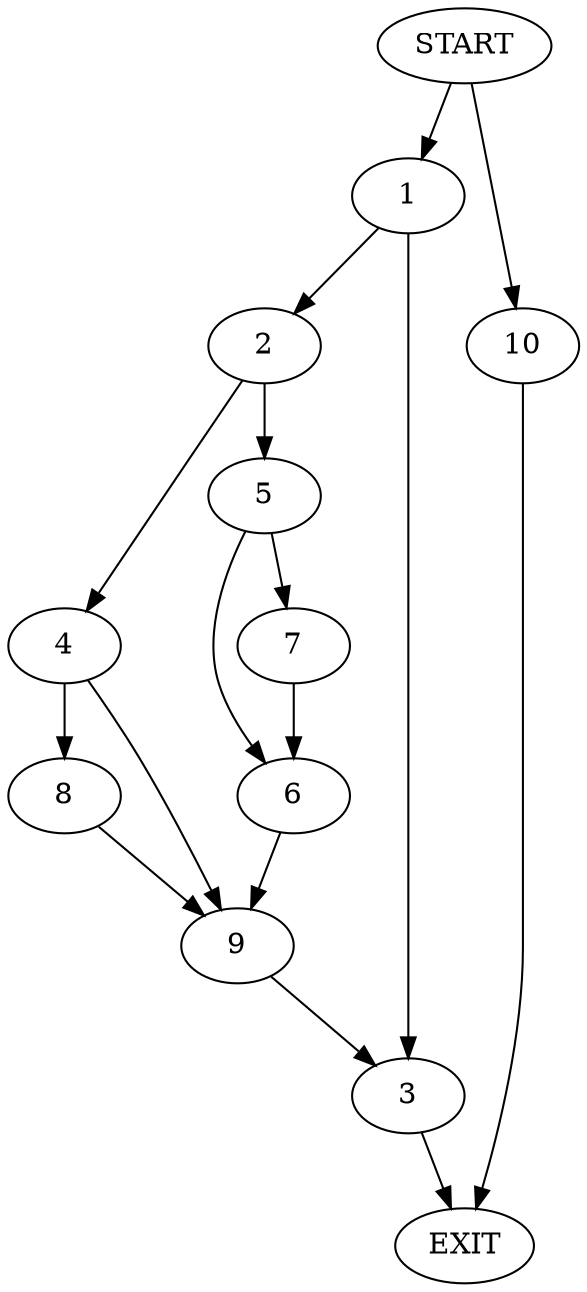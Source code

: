 digraph {
0 [label="START"]
11 [label="EXIT"]
0 -> 1
1 -> 2
1 -> 3
3 -> 11
2 -> 4
2 -> 5
5 -> 6
5 -> 7
4 -> 8
4 -> 9
8 -> 9
9 -> 3
7 -> 6
6 -> 9
0 -> 10
10 -> 11
}
